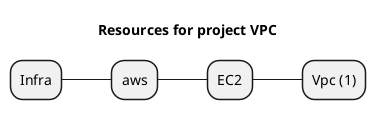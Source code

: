 @startmindmap
title Resources for project VPC
skinparam monochrome true
+ Infra
++ aws
+++ EC2
++++ Vpc (1)
@endmindmap